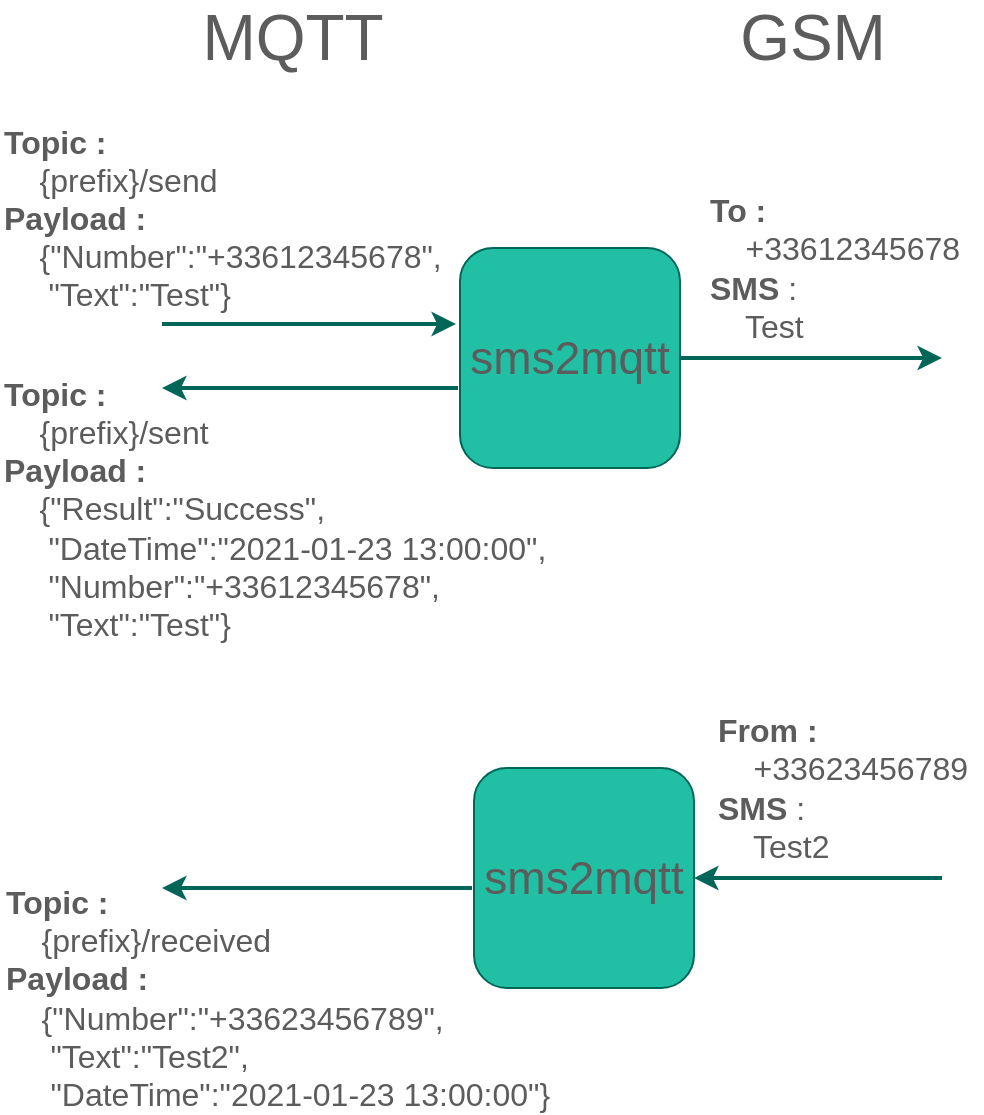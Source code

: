 <mxfile version="14.2.7" type="device"><diagram id="TVAN1RsCujCGbqIX8O2h" name="Page-1"><mxGraphModel dx="1185" dy="695" grid="1" gridSize="10" guides="1" tooltips="1" connect="1" arrows="1" fold="1" page="1" pageScale="1" pageWidth="827" pageHeight="1169" math="0" shadow="0"><root><mxCell id="0"/><mxCell id="1" parent="0"/><mxCell id="iZQYFHLlT02GK9p6kuBg-9" style="edgeStyle=orthogonalEdgeStyle;orthogonalLoop=1;jettySize=auto;html=1;exitX=1;exitY=0.5;exitDx=0;exitDy=0;strokeColor=#006658;fontColor=#5C5C5C;strokeWidth=2;" edge="1" parent="1" source="iZQYFHLlT02GK9p6kuBg-2"><mxGeometry relative="1" as="geometry"><mxPoint x="600" y="275" as="targetPoint"/></mxGeometry></mxCell><mxCell id="iZQYFHLlT02GK9p6kuBg-2" value="&lt;font style=&quot;font-size: 23px&quot;&gt;sms2mqtt&lt;/font&gt;" style="whiteSpace=wrap;html=1;fillColor=#21C0A5;strokeColor=#006658;fontColor=#5C5C5C;rounded=1;" vertex="1" parent="1"><mxGeometry x="359" y="220" width="110" height="110" as="geometry"/></mxCell><mxCell id="iZQYFHLlT02GK9p6kuBg-3" value="" style="endArrow=classic;html=1;strokeColor=#006658;fontColor=#5C5C5C;strokeWidth=2;" edge="1" parent="1"><mxGeometry width="50" height="50" relative="1" as="geometry"><mxPoint x="210" y="258" as="sourcePoint"/><mxPoint x="357" y="258" as="targetPoint"/></mxGeometry></mxCell><mxCell id="iZQYFHLlT02GK9p6kuBg-4" value="&lt;font style=&quot;font-size: 32px&quot;&gt;MQTT&lt;/font&gt;" style="text;html=1;resizable=0;autosize=1;align=center;verticalAlign=middle;points=[];fillColor=none;strokeColor=none;fontColor=#5C5C5C;rounded=1;" vertex="1" parent="1"><mxGeometry x="220" y="100" width="110" height="30" as="geometry"/></mxCell><mxCell id="iZQYFHLlT02GK9p6kuBg-5" value="&lt;font style=&quot;font-size: 32px&quot;&gt;GSM&lt;/font&gt;" style="text;html=1;resizable=0;autosize=1;align=center;verticalAlign=middle;points=[];fillColor=none;strokeColor=none;fontColor=#5C5C5C;rounded=1;" vertex="1" parent="1"><mxGeometry x="490" y="100" width="90" height="30" as="geometry"/></mxCell><mxCell id="iZQYFHLlT02GK9p6kuBg-6" value="&lt;div style=&quot;font-size: 16px&quot;&gt;&lt;font style=&quot;font-size: 16px&quot;&gt;&lt;b&gt;Topic :&amp;nbsp;&lt;/b&gt;&lt;/font&gt;&lt;/div&gt;&lt;div style=&quot;font-size: 16px&quot;&gt;&lt;span&gt;&lt;font style=&quot;font-size: 16px&quot;&gt;&amp;nbsp; &amp;nbsp; {prefix}/send&lt;/font&gt;&lt;/span&gt;&lt;/div&gt;&lt;div style=&quot;font-size: 16px&quot;&gt;&lt;span&gt;&lt;font style=&quot;font-size: 16px&quot;&gt;&lt;b&gt;Payload :&amp;nbsp;&lt;/b&gt;&lt;/font&gt;&lt;/span&gt;&lt;/div&gt;&lt;div style=&quot;font-size: 16px&quot;&gt;&lt;/div&gt;&lt;font style=&quot;font-size: 16px&quot;&gt;&amp;nbsp; &amp;nbsp; {&quot;Number&quot;:&quot;+33612345678&quot;,&lt;/font&gt;&lt;div style=&quot;font-size: 16px&quot;&gt;&lt;font style=&quot;font-size: 16px&quot;&gt;&lt;font style=&quot;font-size: 16px&quot;&gt;&amp;nbsp; &amp;nbsp; &amp;nbsp;&quot;Text&quot;:&quot;Test&quot;&lt;/font&gt;}&lt;/font&gt;&lt;/div&gt;" style="text;html=1;resizable=0;autosize=1;align=left;verticalAlign=middle;points=[];fillColor=none;strokeColor=none;fontColor=#5C5C5C;rounded=1;" vertex="1" parent="1"><mxGeometry x="129" y="165" width="230" height="80" as="geometry"/></mxCell><mxCell id="iZQYFHLlT02GK9p6kuBg-8" value="&lt;div style=&quot;text-align: left ; font-size: 16px&quot;&gt;&lt;b&gt;&lt;font style=&quot;font-size: 16px&quot;&gt;To :&amp;nbsp;&lt;/font&gt;&lt;/b&gt;&lt;/div&gt;&lt;div style=&quot;text-align: left ; font-size: 16px&quot;&gt;&lt;span&gt;&lt;font style=&quot;font-size: 16px&quot;&gt;&amp;nbsp; &amp;nbsp; +33612345678&lt;/font&gt;&lt;/span&gt;&lt;/div&gt;&lt;div style=&quot;text-align: left ; font-size: 16px&quot;&gt;&lt;span&gt;&lt;font style=&quot;font-size: 16px&quot;&gt;&lt;b&gt;SMS &lt;/b&gt;:&amp;nbsp;&lt;/font&gt;&lt;/span&gt;&lt;/div&gt;&lt;div style=&quot;text-align: left ; font-size: 16px&quot;&gt;&lt;font style=&quot;font-size: 16px&quot;&gt;&amp;nbsp; &amp;nbsp; Test&lt;/font&gt;&lt;/div&gt;" style="text;html=1;resizable=0;autosize=1;align=center;verticalAlign=middle;points=[];fillColor=none;strokeColor=none;fontColor=#5C5C5C;rounded=1;" vertex="1" parent="1"><mxGeometry x="476" y="200" width="140" height="60" as="geometry"/></mxCell><mxCell id="iZQYFHLlT02GK9p6kuBg-11" value="&lt;div style=&quot;font-size: 16px&quot;&gt;&lt;font style=&quot;font-size: 16px&quot;&gt;&lt;b&gt;Topic :&amp;nbsp;&lt;/b&gt;&lt;/font&gt;&lt;/div&gt;&lt;div style=&quot;font-size: 16px&quot;&gt;&lt;font style=&quot;font-size: 16px&quot;&gt;&lt;span&gt;&lt;font style=&quot;font-size: 16px&quot;&gt;&amp;nbsp; &amp;nbsp;&amp;nbsp;&lt;/font&gt;&lt;/span&gt;{prefix}&lt;span&gt;&lt;font style=&quot;font-size: 16px&quot;&gt;/sent&lt;/font&gt;&lt;/span&gt;&lt;/font&gt;&lt;/div&gt;&lt;div style=&quot;font-size: 16px&quot;&gt;&lt;span&gt;&lt;font style=&quot;font-size: 16px&quot;&gt;&lt;b&gt;Payload :&amp;nbsp;&lt;/b&gt;&lt;/font&gt;&lt;/span&gt;&lt;/div&gt;&lt;div style=&quot;font-size: 16px&quot;&gt;&lt;font style=&quot;font-size: 16px&quot;&gt;&amp;nbsp; &amp;nbsp; {&quot;Result&quot;:&quot;Success&quot;,&lt;/font&gt;&lt;/div&gt;&lt;div style=&quot;font-size: 16px&quot;&gt;&lt;/div&gt;&lt;font style=&quot;font-size: 16px&quot;&gt;&amp;nbsp; &amp;nbsp; &amp;nbsp;&quot;DateTime&quot;:&quot;2021-01-23 13:00:00&quot;,&lt;br&gt;&amp;nbsp; &amp;nbsp; &amp;nbsp;&quot;Number&quot;:&quot;+33612345678&quot;,&lt;br&gt;&lt;/font&gt;&lt;div style=&quot;font-size: 16px&quot;&gt;&lt;font style=&quot;font-size: 16px&quot;&gt;&amp;nbsp; &amp;nbsp; &amp;nbsp;&quot;Text&quot;:&quot;Test&quot;}&lt;/font&gt;&lt;/div&gt;&lt;span style=&quot;font-size: 16px&quot;&gt;&lt;br&gt;&lt;/span&gt;" style="text;html=1;resizable=0;autosize=1;align=left;verticalAlign=middle;points=[];fillColor=none;strokeColor=none;fontColor=#5C5C5C;rounded=1;" vertex="1" parent="1"><mxGeometry x="129" y="300" width="290" height="120" as="geometry"/></mxCell><mxCell id="iZQYFHLlT02GK9p6kuBg-12" value="" style="endArrow=classic;html=1;strokeColor=#006658;fontColor=#5C5C5C;strokeWidth=2;" edge="1" parent="1"><mxGeometry width="50" height="50" relative="1" as="geometry"><mxPoint x="358" y="290" as="sourcePoint"/><mxPoint x="210" y="290" as="targetPoint"/></mxGeometry></mxCell><mxCell id="iZQYFHLlT02GK9p6kuBg-13" style="edgeStyle=orthogonalEdgeStyle;orthogonalLoop=1;jettySize=auto;html=1;exitX=1;exitY=0.5;exitDx=0;exitDy=0;startArrow=classic;startFill=1;endArrow=none;endFill=0;strokeColor=#006658;fontColor=#5C5C5C;strokeWidth=2;" edge="1" parent="1" source="iZQYFHLlT02GK9p6kuBg-14"><mxGeometry relative="1" as="geometry"><mxPoint x="600" y="535" as="targetPoint"/></mxGeometry></mxCell><mxCell id="iZQYFHLlT02GK9p6kuBg-14" value="&lt;font style=&quot;font-size: 23px&quot;&gt;sms2mqtt&lt;/font&gt;" style="whiteSpace=wrap;html=1;fillColor=#21C0A5;strokeColor=#006658;fontColor=#5C5C5C;rounded=1;" vertex="1" parent="1"><mxGeometry x="366" y="480" width="110" height="110" as="geometry"/></mxCell><mxCell id="iZQYFHLlT02GK9p6kuBg-17" value="&lt;div style=&quot;text-align: left ; font-size: 16px&quot;&gt;&lt;b&gt;&lt;font style=&quot;font-size: 16px&quot;&gt;From :&amp;nbsp;&lt;/font&gt;&lt;/b&gt;&lt;/div&gt;&lt;div style=&quot;text-align: left ; font-size: 16px&quot;&gt;&lt;span&gt;&lt;font style=&quot;font-size: 16px&quot;&gt;&amp;nbsp; &amp;nbsp; +33623456789&lt;/font&gt;&lt;/span&gt;&lt;/div&gt;&lt;div style=&quot;text-align: left ; font-size: 16px&quot;&gt;&lt;span&gt;&lt;font style=&quot;font-size: 16px&quot;&gt;&lt;b&gt;SMS &lt;/b&gt;:&amp;nbsp;&lt;/font&gt;&lt;/span&gt;&lt;/div&gt;&lt;div style=&quot;text-align: left ; font-size: 16px&quot;&gt;&lt;font style=&quot;font-size: 16px&quot;&gt;&amp;nbsp; &amp;nbsp; Test2&lt;/font&gt;&lt;/div&gt;" style="text;html=1;resizable=0;autosize=1;align=center;verticalAlign=middle;points=[];fillColor=none;strokeColor=none;fontColor=#5C5C5C;rounded=1;" vertex="1" parent="1"><mxGeometry x="480" y="460" width="140" height="60" as="geometry"/></mxCell><mxCell id="iZQYFHLlT02GK9p6kuBg-18" value="&lt;div style=&quot;font-size: 16px&quot;&gt;&lt;font style=&quot;font-size: 16px&quot;&gt;&lt;b&gt;Topic :&amp;nbsp;&lt;/b&gt;&lt;/font&gt;&lt;/div&gt;&lt;div style=&quot;font-size: 16px&quot;&gt;&lt;font style=&quot;font-size: 16px&quot;&gt;&lt;span&gt;&lt;font style=&quot;font-size: 16px&quot;&gt;&amp;nbsp; &amp;nbsp;&amp;nbsp;&lt;/font&gt;&lt;/span&gt;{prefix}&lt;span&gt;&lt;font style=&quot;font-size: 16px&quot;&gt;/received&lt;/font&gt;&lt;/span&gt;&lt;/font&gt;&lt;/div&gt;&lt;div style=&quot;font-size: 16px&quot;&gt;&lt;span&gt;&lt;font style=&quot;font-size: 16px&quot;&gt;&lt;b&gt;Payload :&amp;nbsp;&lt;/b&gt;&lt;/font&gt;&lt;/span&gt;&lt;/div&gt;&lt;font style=&quot;font-size: 16px&quot;&gt;&amp;nbsp; &amp;nbsp; {&quot;Number&quot;:&quot;+33623456789&quot;,&lt;/font&gt;&lt;div style=&quot;font-size: 16px&quot;&gt;&lt;font style=&quot;font-size: 16px&quot;&gt;&amp;nbsp; &amp;nbsp; &amp;nbsp;&quot;Text&quot;:&quot;Test2&quot;,&lt;/font&gt;&lt;/div&gt;&lt;div style=&quot;font-size: 16px&quot;&gt;&lt;font style=&quot;font-size: 16px&quot;&gt;&lt;font style=&quot;font-size: 16px&quot;&gt;&amp;nbsp; &amp;nbsp; &amp;nbsp;&quot;DateTime&quot;:&quot;2021-01-23 13:00:00&quot;&lt;/font&gt;}&lt;/font&gt;&lt;/div&gt;" style="text;html=1;resizable=0;autosize=1;align=left;verticalAlign=middle;points=[];fillColor=none;strokeColor=none;fontColor=#5C5C5C;rounded=1;" vertex="1" parent="1"><mxGeometry x="130" y="550" width="290" height="90" as="geometry"/></mxCell><mxCell id="iZQYFHLlT02GK9p6kuBg-19" value="" style="endArrow=classic;html=1;strokeColor=#006658;fontColor=#5C5C5C;strokeWidth=2;" edge="1" parent="1"><mxGeometry width="50" height="50" relative="1" as="geometry"><mxPoint x="365" y="540" as="sourcePoint"/><mxPoint x="210" y="540" as="targetPoint"/></mxGeometry></mxCell></root></mxGraphModel></diagram></mxfile>